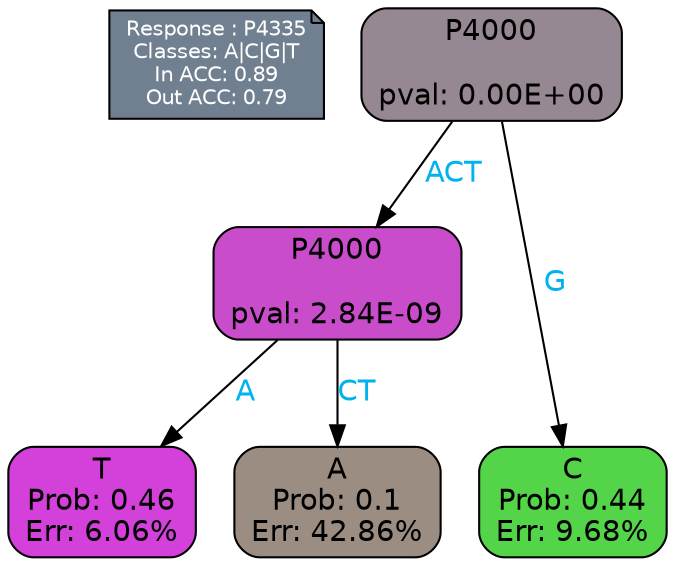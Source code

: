 digraph Tree {
node [shape=box, style="filled, rounded", color="black", fontname=helvetica] ;
graph [ranksep=equally, splines=polylines, bgcolor=transparent, dpi=600] ;
edge [fontname=helvetica] ;
LEGEND [label="Response : P4335
Classes: A|C|G|T
In ACC: 0.89
Out ACC: 0.79
",shape=note,align=left,style=filled,fillcolor="slategray",fontcolor="white",fontsize=10];1 [label="P4000

pval: 0.00E+00", fillcolor="#968892"] ;
2 [label="P4000

pval: 2.84E-09", fillcolor="#c94dcb"] ;
3 [label="T
Prob: 0.46
Err: 6.06%", fillcolor="#d340da"] ;
4 [label="A
Prob: 0.1
Err: 42.86%", fillcolor="#9b8d82"] ;
5 [label="C
Prob: 0.44
Err: 9.68%", fillcolor="#54d449"] ;
1 -> 2 [label="ACT",fontcolor=deepskyblue2] ;
1 -> 5 [label="G",fontcolor=deepskyblue2] ;
2 -> 3 [label="A",fontcolor=deepskyblue2] ;
2 -> 4 [label="CT",fontcolor=deepskyblue2] ;
{rank = same; 3;4;5;}{rank = same; LEGEND;1;}}
